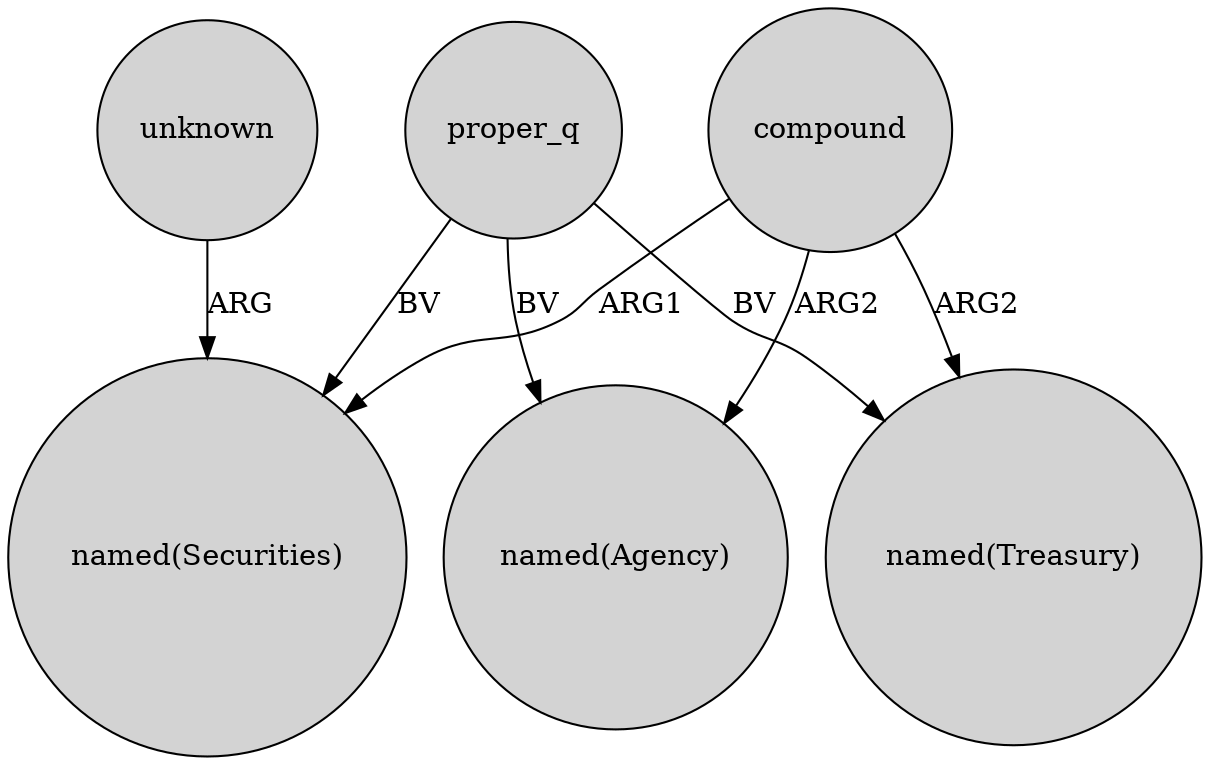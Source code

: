 digraph {
	node [shape=circle style=filled]
	compound -> "named(Treasury)" [label=ARG2]
	unknown -> "named(Securities)" [label=ARG]
	compound -> "named(Agency)" [label=ARG2]
	proper_q -> "named(Agency)" [label=BV]
	proper_q -> "named(Securities)" [label=BV]
	compound -> "named(Securities)" [label=ARG1]
	proper_q -> "named(Treasury)" [label=BV]
}
